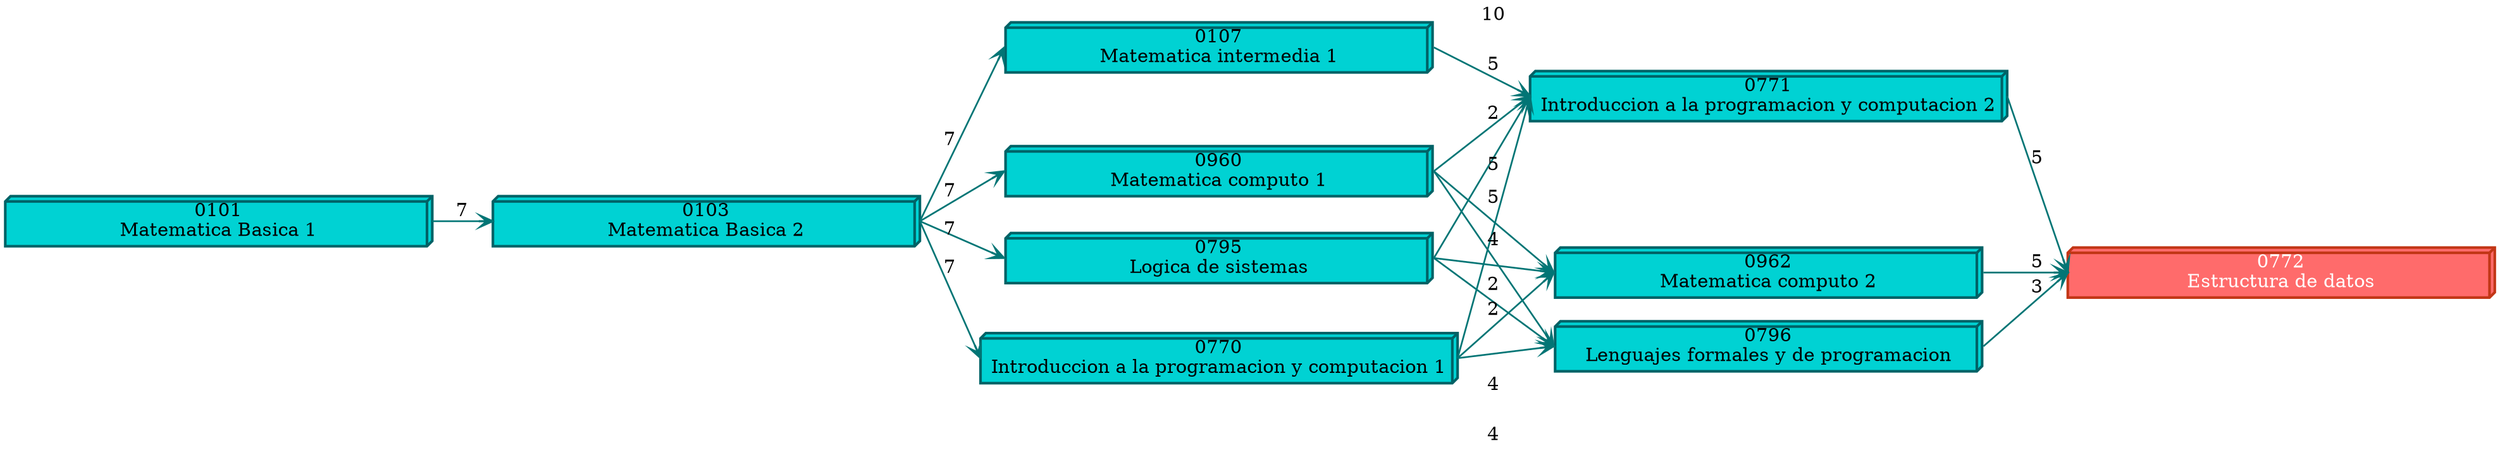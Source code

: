 

digraph G {
rankdir=RL;
splines=false;
node[shape=box3d color="#006266" style = "filled" fillcolor = "#00d2d3" penwidth=2 width=4.5]
edge[color="#027575" penwidth=1.3 dir="back" arrowtail="vee"]; 
n0772 [label="0772\nEstructura de datos" shape=box3d color="#c23616" style="filled" fillcolor="#ff6b6b" fontcolor=white penwidth=2]
n0772 -> n0771[label="5" tailport=w headport=e];
n0772 -> n0796[label="3" tailport=w headport=e];
n0772 -> n0962[label="5" tailport=w headport=e];
n0771 [label="0771\nIntroduccion a la programacion y computacion 2"]
n0771 -> n0107[label="10" tailport=w headport=e];
n0771 -> n0770[label="4" tailport=w headport=e];
n0771 -> n0795[label="2" tailport=w headport=e];
n0771 -> n0960[label="5" tailport=w headport=e];
n0796 [label="0796\nLenguajes formales y de programacion"]
n0796 -> n0770[label="4" tailport=w headport=e];
n0796 -> n0795[label="2" tailport=w headport=e];
n0796 -> n0960[label="5" tailport=w headport=e];
n0962 [label="0962\nMatematica computo 2"]
n0962 -> n0770[label="4" tailport=w headport=e];
n0962 -> n0795[label="2" tailport=w headport=e];
n0962 -> n0960[label="5" tailport=w headport=e];
n0107 [label="0107\nMatematica intermedia 1"]
n0107 -> n0103[label="7" tailport=w headport=e];
n0770 [label="0770\nIntroduccion a la programacion y computacion 1"]
n0770 -> n0103[label="7" tailport=w headport=e];
n0795 [label="0795\nLogica de sistemas"]
n0795 -> n0103[label="7" tailport=w headport=e];
n0960 [label="0960\nMatematica computo 1"]
n0960 -> n0103[label="7" tailport=w headport=e];
n0103 [label="0103\nMatematica Basica 2"]
n0103 -> n0101[label="7" tailport=w headport=e];
n0101 [label="0101\nMatematica Basica 1"]
}